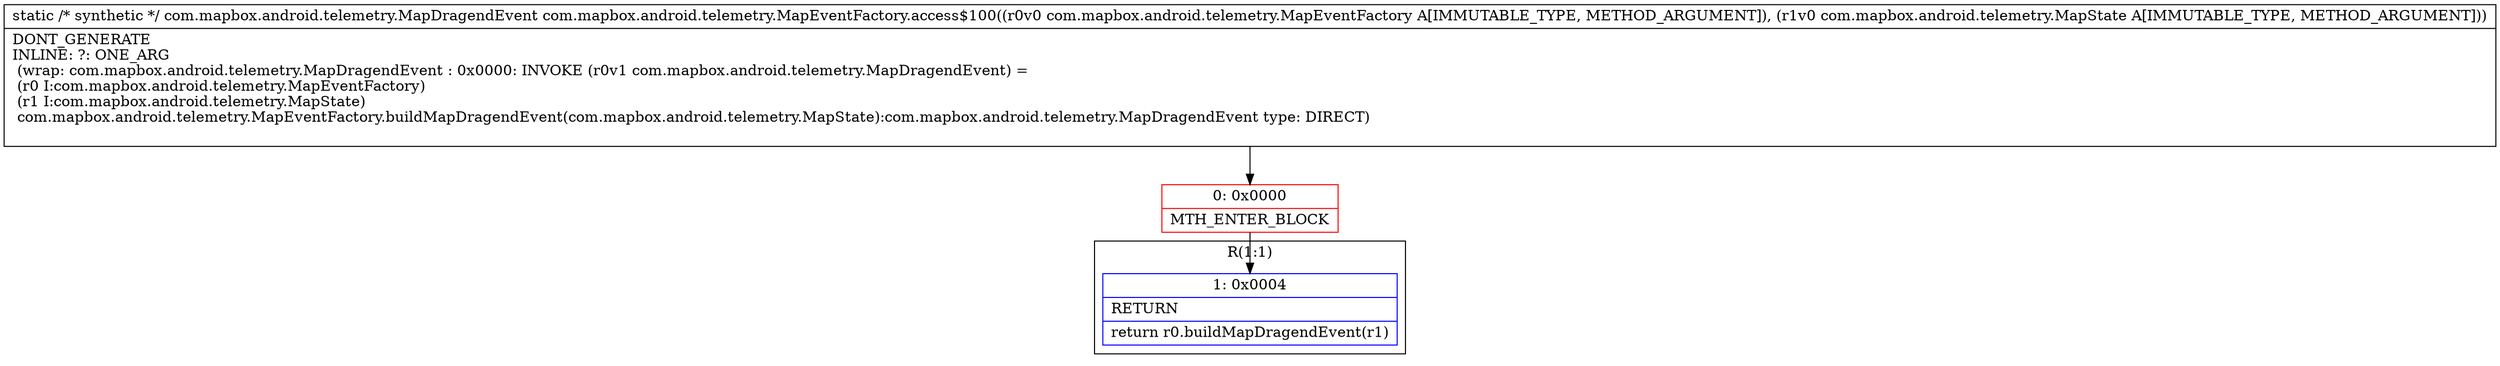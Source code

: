 digraph "CFG forcom.mapbox.android.telemetry.MapEventFactory.access$100(Lcom\/mapbox\/android\/telemetry\/MapEventFactory;Lcom\/mapbox\/android\/telemetry\/MapState;)Lcom\/mapbox\/android\/telemetry\/MapDragendEvent;" {
subgraph cluster_Region_405565326 {
label = "R(1:1)";
node [shape=record,color=blue];
Node_1 [shape=record,label="{1\:\ 0x0004|RETURN\l|return r0.buildMapDragendEvent(r1)\l}"];
}
Node_0 [shape=record,color=red,label="{0\:\ 0x0000|MTH_ENTER_BLOCK\l}"];
MethodNode[shape=record,label="{static \/* synthetic *\/ com.mapbox.android.telemetry.MapDragendEvent com.mapbox.android.telemetry.MapEventFactory.access$100((r0v0 com.mapbox.android.telemetry.MapEventFactory A[IMMUTABLE_TYPE, METHOD_ARGUMENT]), (r1v0 com.mapbox.android.telemetry.MapState A[IMMUTABLE_TYPE, METHOD_ARGUMENT]))  | DONT_GENERATE\lINLINE: ?: ONE_ARG  \l  (wrap: com.mapbox.android.telemetry.MapDragendEvent : 0x0000: INVOKE  (r0v1 com.mapbox.android.telemetry.MapDragendEvent) = \l  (r0 I:com.mapbox.android.telemetry.MapEventFactory)\l  (r1 I:com.mapbox.android.telemetry.MapState)\l com.mapbox.android.telemetry.MapEventFactory.buildMapDragendEvent(com.mapbox.android.telemetry.MapState):com.mapbox.android.telemetry.MapDragendEvent type: DIRECT)\l\l}"];
MethodNode -> Node_0;
Node_0 -> Node_1;
}


